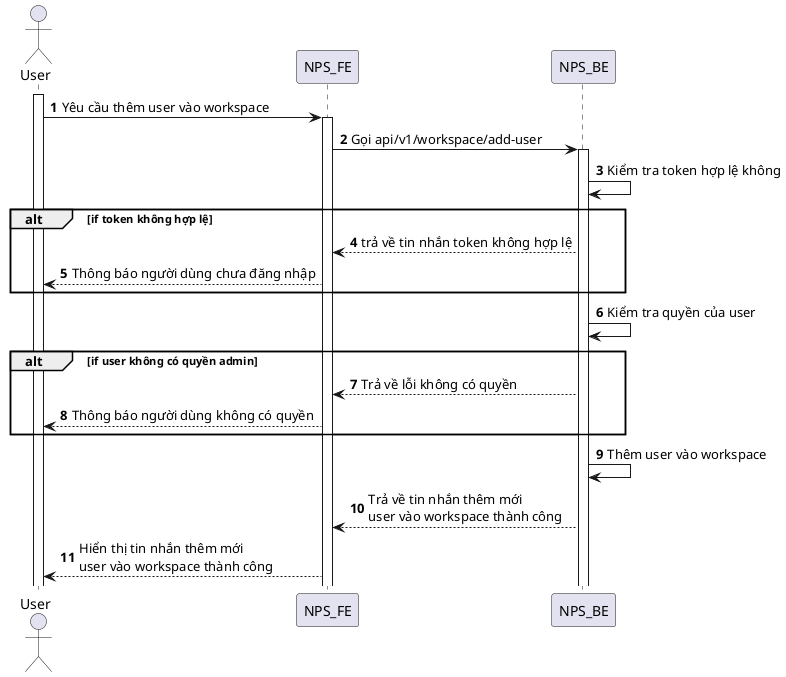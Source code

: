 @startuml
autonumber
actor User
activate User
User -> NPS_FE: Yêu cầu thêm user vào workspace
activate NPS_FE
NPS_FE -> NPS_BE: Gọi api/v1/workspace/add-user
activate NPS_BE
NPS_BE -> NPS_BE: Kiểm tra token hợp lệ không
alt if token không hợp lệ
NPS_BE --> NPS_FE: trả về tin nhắn token không hợp lệ
NPS_FE --> User: Thông báo người dùng chưa đăng nhập
end
NPS_BE -> NPS_BE: Kiểm tra quyền của user
alt if user không có quyền admin
NPS_BE --> NPS_FE: Trả về lỗi không có quyền
NPS_FE --> User: Thông báo người dùng không có quyền
end
NPS_BE -> NPS_BE: Thêm user vào workspace
NPS_BE --> NPS_FE: Trả về tin nhắn thêm mới \nuser vào workspace thành công
NPS_FE --> User: Hiển thị tin nhắn thêm mới \nuser vào workspace thành công
@enduml